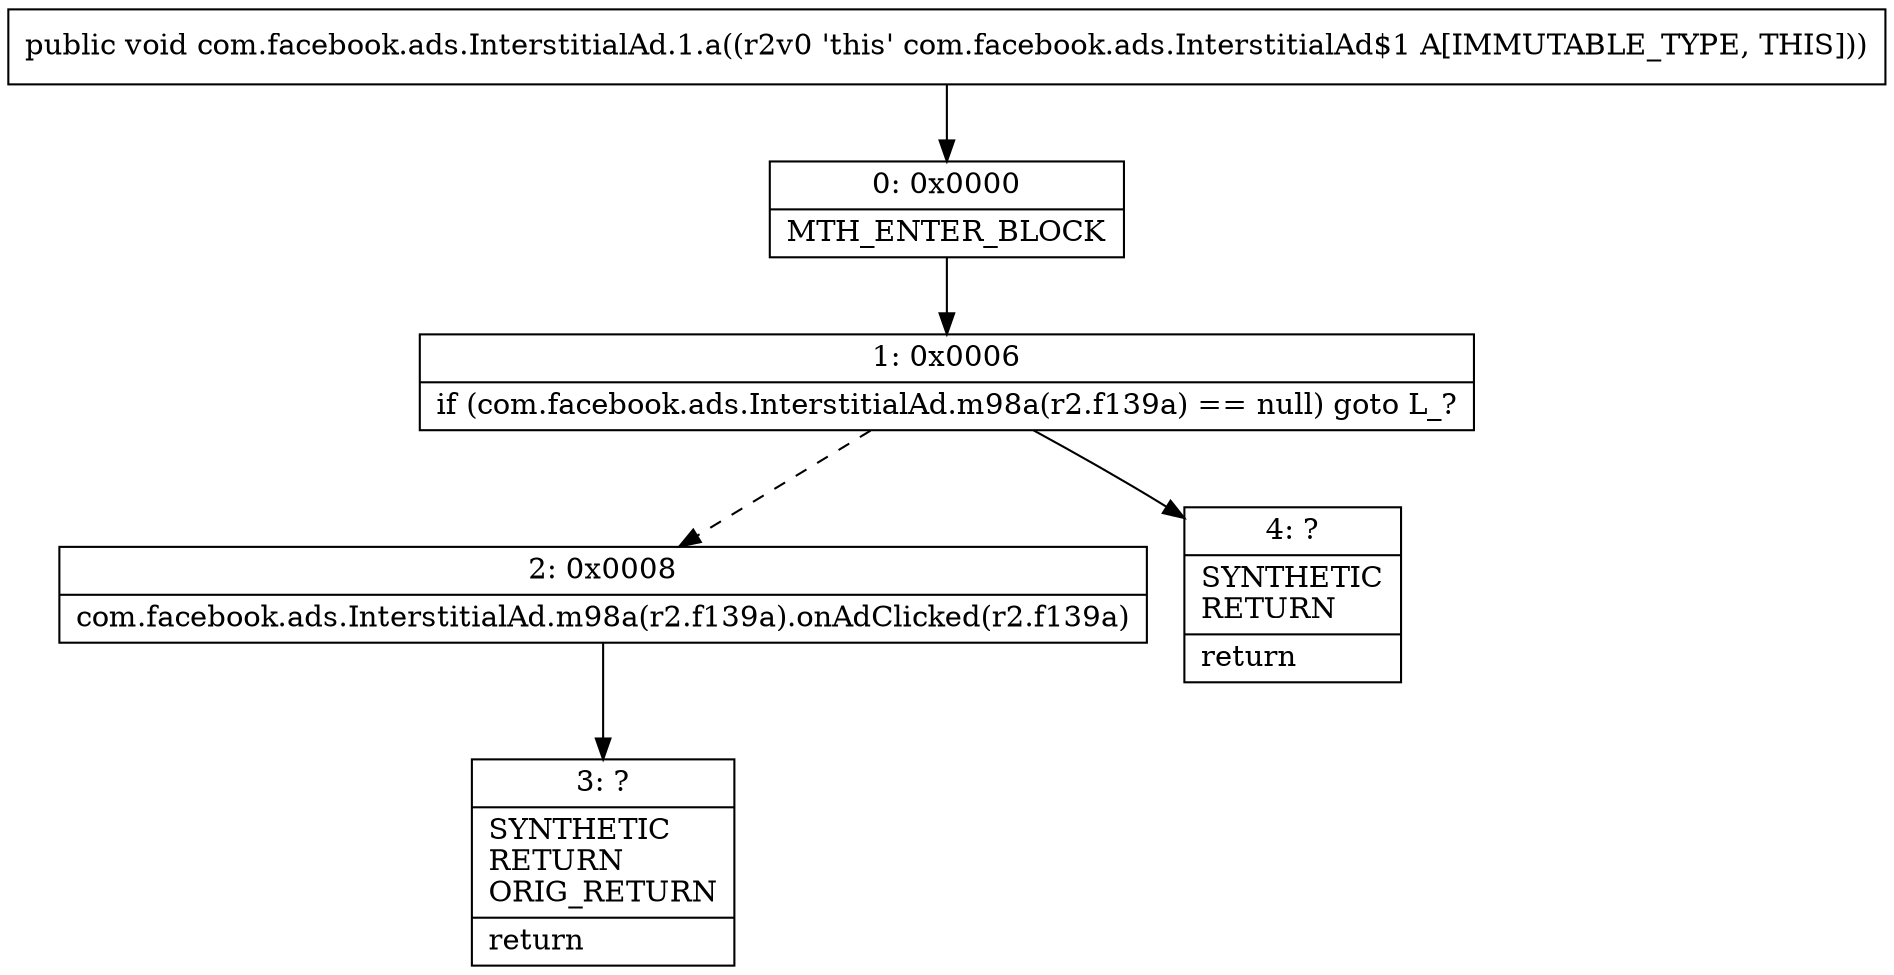 digraph "CFG forcom.facebook.ads.InterstitialAd.1.a()V" {
Node_0 [shape=record,label="{0\:\ 0x0000|MTH_ENTER_BLOCK\l}"];
Node_1 [shape=record,label="{1\:\ 0x0006|if (com.facebook.ads.InterstitialAd.m98a(r2.f139a) == null) goto L_?\l}"];
Node_2 [shape=record,label="{2\:\ 0x0008|com.facebook.ads.InterstitialAd.m98a(r2.f139a).onAdClicked(r2.f139a)\l}"];
Node_3 [shape=record,label="{3\:\ ?|SYNTHETIC\lRETURN\lORIG_RETURN\l|return\l}"];
Node_4 [shape=record,label="{4\:\ ?|SYNTHETIC\lRETURN\l|return\l}"];
MethodNode[shape=record,label="{public void com.facebook.ads.InterstitialAd.1.a((r2v0 'this' com.facebook.ads.InterstitialAd$1 A[IMMUTABLE_TYPE, THIS])) }"];
MethodNode -> Node_0;
Node_0 -> Node_1;
Node_1 -> Node_2[style=dashed];
Node_1 -> Node_4;
Node_2 -> Node_3;
}

